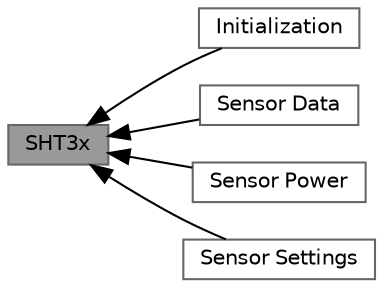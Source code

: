 digraph "SHT3x"
{
 // LATEX_PDF_SIZE
  bgcolor="transparent";
  edge [fontname=Helvetica,fontsize=10,labelfontname=Helvetica,labelfontsize=10];
  node [fontname=Helvetica,fontsize=10,shape=box,height=0.2,width=0.4];
  rankdir=LR;
  Node1 [id="Node000001",label="SHT3x",height=0.2,width=0.4,color="gray40", fillcolor="grey60", style="filled", fontcolor="black",tooltip="Product Overview and Sensor API Source Code"];
  Node2 [id="Node000002",label="Initialization",height=0.2,width=0.4,color="grey40", fillcolor="white", style="filled",URL="$group__sht3xInit.html",tooltip="Initialize the sensor and device structure."];
  Node3 [id="Node000003",label="Sensor Data",height=0.2,width=0.4,color="grey40", fillcolor="white", style="filled",URL="$group__sht3xSensorData.html",tooltip="Data processing of sensor."];
  Node4 [id="Node000004",label="Sensor Power",height=0.2,width=0.4,color="grey40", fillcolor="white", style="filled",URL="$group__sht3xSensorPower.html",tooltip="Generic API for configuring sensor power mode."];
  Node5 [id="Node000005",label="Sensor Settings",height=0.2,width=0.4,color="grey40", fillcolor="white", style="filled",URL="$group__sht3xSensorSettings.html",tooltip="Generic API for accessing sensor settings."];
  Node1->Node2 [shape=plaintext, dir="back", style="solid"];
  Node1->Node3 [shape=plaintext, dir="back", style="solid"];
  Node1->Node4 [shape=plaintext, dir="back", style="solid"];
  Node1->Node5 [shape=plaintext, dir="back", style="solid"];
}
